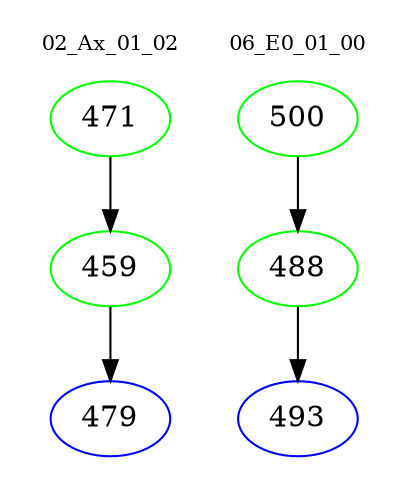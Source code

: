 digraph{
subgraph cluster_0 {
color = white
label = "02_Ax_01_02";
fontsize=10;
T0_471 [label="471", color="green"]
T0_471 -> T0_459 [color="black"]
T0_459 [label="459", color="green"]
T0_459 -> T0_479 [color="black"]
T0_479 [label="479", color="blue"]
}
subgraph cluster_1 {
color = white
label = "06_E0_01_00";
fontsize=10;
T1_500 [label="500", color="green"]
T1_500 -> T1_488 [color="black"]
T1_488 [label="488", color="green"]
T1_488 -> T1_493 [color="black"]
T1_493 [label="493", color="blue"]
}
}
